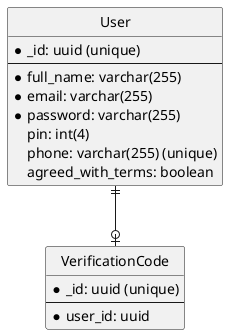 @startuml
'https://plantuml.com/ie-diagram

hide circle
skinparam linetype ortho

entity "User" as user {
* _id: uuid (unique)
--
* full_name: varchar(255)
* email: varchar(255)
* password: varchar(255)
pin: int(4)
phone: varchar(255) (unique)
agreed_with_terms: boolean
}

entity "VerificationCode" as verification_code {
* _id: uuid (unique)
--
* user_id: uuid
}

' Relationships
user ||--o| verification_code
@enduml
